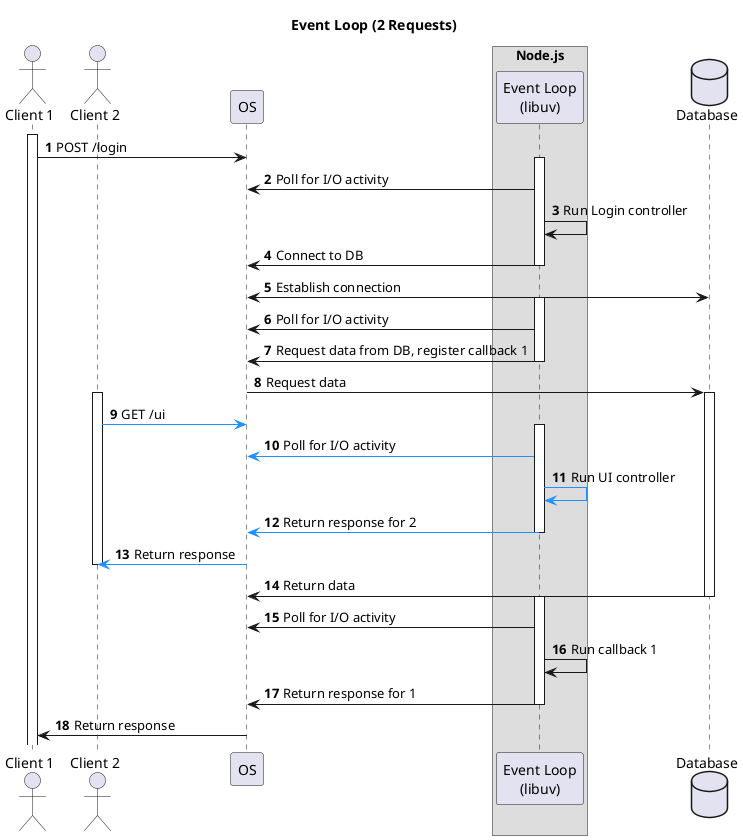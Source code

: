 @startuml

title Event Loop (2 Requests)
autonumber

actor "Client 1" as c1
actor "Client 2" as c2
participant OS as os
box "Node.js"
  participant "Event Loop\n(libuv)" as loop
end box
database Database as db

activate c1
c1 -> os: POST /login
activate loop
loop -> os: Poll for I/O activity
loop -> loop: Run Login controller
loop -> os: Connect to DB
deactivate loop
os <-> db: Establish connection

activate loop
loop -> os: Poll for I/O activity
loop -> os: Request data from DB, register callback 1
deactivate loop

os -> db: Request data
activate db

  activate c2
  c2 -[#DodgerBlue]> os: GET /ui
  activate loop
  loop -[#DodgerBlue]> os: Poll for I/O activity
  loop -[#DodgerBlue]> loop: Run UI controller
  loop -[#DodgerBlue]> os: Return response for 2
  deactivate loop
  os -[#DodgerBlue]> c2: Return response
  deactivate c2

db -> os: Return data
deactivate db

activate loop
loop -> os: Poll for I/O activity
loop -> loop: Run callback 1
loop -> os: Return response for 1
deactivate loop

os -> c1: Return response

@enduml

